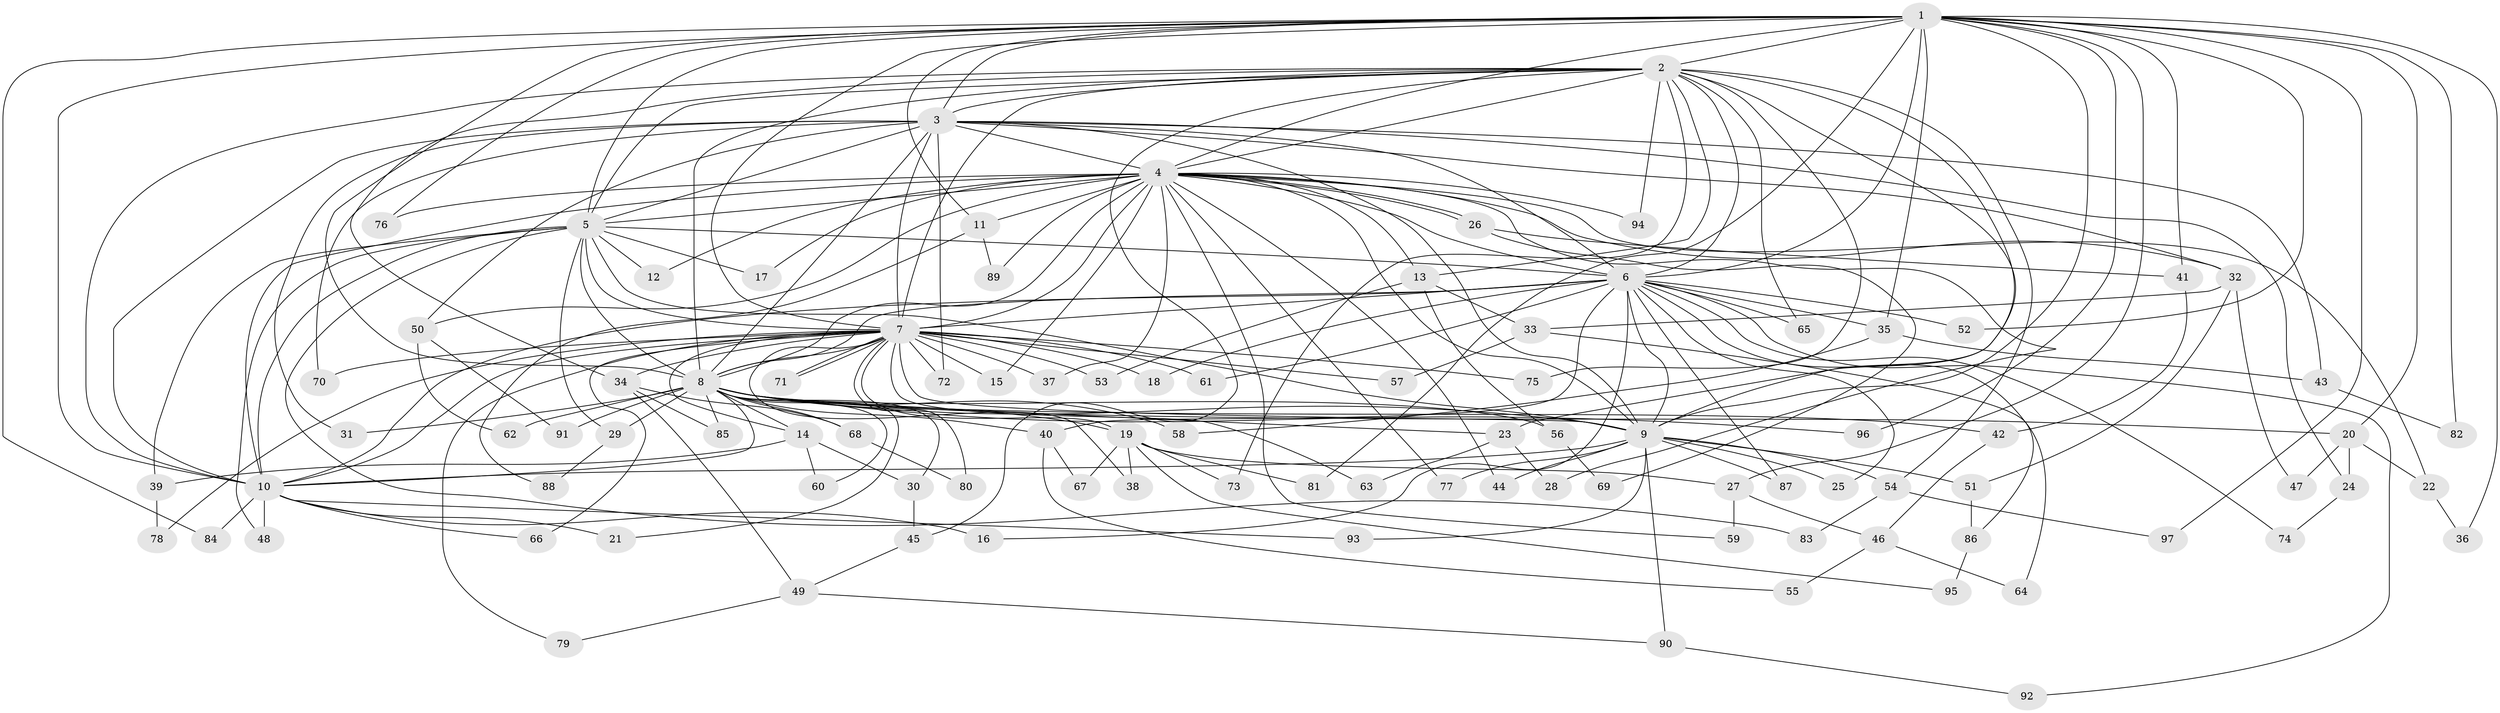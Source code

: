 // coarse degree distribution, {15: 0.034482758620689655, 19: 0.034482758620689655, 20: 0.034482758620689655, 14: 0.034482758620689655, 7: 0.034482758620689655, 3: 0.27586206896551724, 4: 0.2413793103448276, 2: 0.27586206896551724, 1: 0.034482758620689655}
// Generated by graph-tools (version 1.1) at 2025/17/03/04/25 18:17:24]
// undirected, 97 vertices, 219 edges
graph export_dot {
graph [start="1"]
  node [color=gray90,style=filled];
  1;
  2;
  3;
  4;
  5;
  6;
  7;
  8;
  9;
  10;
  11;
  12;
  13;
  14;
  15;
  16;
  17;
  18;
  19;
  20;
  21;
  22;
  23;
  24;
  25;
  26;
  27;
  28;
  29;
  30;
  31;
  32;
  33;
  34;
  35;
  36;
  37;
  38;
  39;
  40;
  41;
  42;
  43;
  44;
  45;
  46;
  47;
  48;
  49;
  50;
  51;
  52;
  53;
  54;
  55;
  56;
  57;
  58;
  59;
  60;
  61;
  62;
  63;
  64;
  65;
  66;
  67;
  68;
  69;
  70;
  71;
  72;
  73;
  74;
  75;
  76;
  77;
  78;
  79;
  80;
  81;
  82;
  83;
  84;
  85;
  86;
  87;
  88;
  89;
  90;
  91;
  92;
  93;
  94;
  95;
  96;
  97;
  1 -- 2;
  1 -- 3;
  1 -- 4;
  1 -- 5;
  1 -- 6;
  1 -- 7;
  1 -- 8;
  1 -- 9;
  1 -- 10;
  1 -- 11;
  1 -- 20;
  1 -- 27;
  1 -- 35;
  1 -- 36;
  1 -- 41;
  1 -- 52;
  1 -- 76;
  1 -- 81;
  1 -- 82;
  1 -- 84;
  1 -- 96;
  1 -- 97;
  2 -- 3;
  2 -- 4;
  2 -- 5;
  2 -- 6;
  2 -- 7;
  2 -- 8;
  2 -- 9;
  2 -- 10;
  2 -- 13;
  2 -- 23;
  2 -- 34;
  2 -- 45;
  2 -- 54;
  2 -- 65;
  2 -- 73;
  2 -- 75;
  2 -- 94;
  3 -- 4;
  3 -- 5;
  3 -- 6;
  3 -- 7;
  3 -- 8;
  3 -- 9;
  3 -- 10;
  3 -- 24;
  3 -- 31;
  3 -- 32;
  3 -- 43;
  3 -- 50;
  3 -- 70;
  3 -- 72;
  4 -- 5;
  4 -- 6;
  4 -- 7;
  4 -- 8;
  4 -- 9;
  4 -- 10;
  4 -- 11;
  4 -- 12;
  4 -- 13;
  4 -- 15;
  4 -- 17;
  4 -- 22;
  4 -- 26;
  4 -- 26;
  4 -- 28;
  4 -- 32;
  4 -- 37;
  4 -- 44;
  4 -- 50;
  4 -- 59;
  4 -- 76;
  4 -- 77;
  4 -- 89;
  4 -- 94;
  5 -- 6;
  5 -- 7;
  5 -- 8;
  5 -- 9;
  5 -- 10;
  5 -- 12;
  5 -- 17;
  5 -- 29;
  5 -- 39;
  5 -- 48;
  5 -- 83;
  6 -- 7;
  6 -- 8;
  6 -- 9;
  6 -- 10;
  6 -- 16;
  6 -- 18;
  6 -- 25;
  6 -- 35;
  6 -- 40;
  6 -- 52;
  6 -- 61;
  6 -- 65;
  6 -- 74;
  6 -- 86;
  6 -- 87;
  6 -- 92;
  7 -- 8;
  7 -- 9;
  7 -- 10;
  7 -- 14;
  7 -- 15;
  7 -- 18;
  7 -- 19;
  7 -- 34;
  7 -- 37;
  7 -- 38;
  7 -- 53;
  7 -- 57;
  7 -- 61;
  7 -- 63;
  7 -- 66;
  7 -- 70;
  7 -- 71;
  7 -- 71;
  7 -- 72;
  7 -- 75;
  7 -- 78;
  7 -- 79;
  7 -- 80;
  8 -- 9;
  8 -- 10;
  8 -- 14;
  8 -- 19;
  8 -- 20;
  8 -- 21;
  8 -- 23;
  8 -- 29;
  8 -- 30;
  8 -- 31;
  8 -- 40;
  8 -- 42;
  8 -- 56;
  8 -- 58;
  8 -- 60;
  8 -- 62;
  8 -- 68;
  8 -- 85;
  8 -- 91;
  8 -- 96;
  9 -- 10;
  9 -- 25;
  9 -- 44;
  9 -- 51;
  9 -- 54;
  9 -- 77;
  9 -- 87;
  9 -- 90;
  9 -- 93;
  10 -- 16;
  10 -- 21;
  10 -- 48;
  10 -- 66;
  10 -- 84;
  10 -- 93;
  11 -- 88;
  11 -- 89;
  13 -- 33;
  13 -- 53;
  13 -- 56;
  14 -- 30;
  14 -- 39;
  14 -- 60;
  19 -- 27;
  19 -- 38;
  19 -- 67;
  19 -- 73;
  19 -- 81;
  19 -- 95;
  20 -- 22;
  20 -- 24;
  20 -- 47;
  22 -- 36;
  23 -- 28;
  23 -- 63;
  24 -- 74;
  26 -- 41;
  26 -- 69;
  27 -- 46;
  27 -- 59;
  29 -- 88;
  30 -- 45;
  32 -- 33;
  32 -- 47;
  32 -- 51;
  33 -- 57;
  33 -- 64;
  34 -- 49;
  34 -- 68;
  34 -- 85;
  35 -- 43;
  35 -- 58;
  39 -- 78;
  40 -- 55;
  40 -- 67;
  41 -- 42;
  42 -- 46;
  43 -- 82;
  45 -- 49;
  46 -- 55;
  46 -- 64;
  49 -- 79;
  49 -- 90;
  50 -- 62;
  50 -- 91;
  51 -- 86;
  54 -- 83;
  54 -- 97;
  56 -- 69;
  68 -- 80;
  86 -- 95;
  90 -- 92;
}
